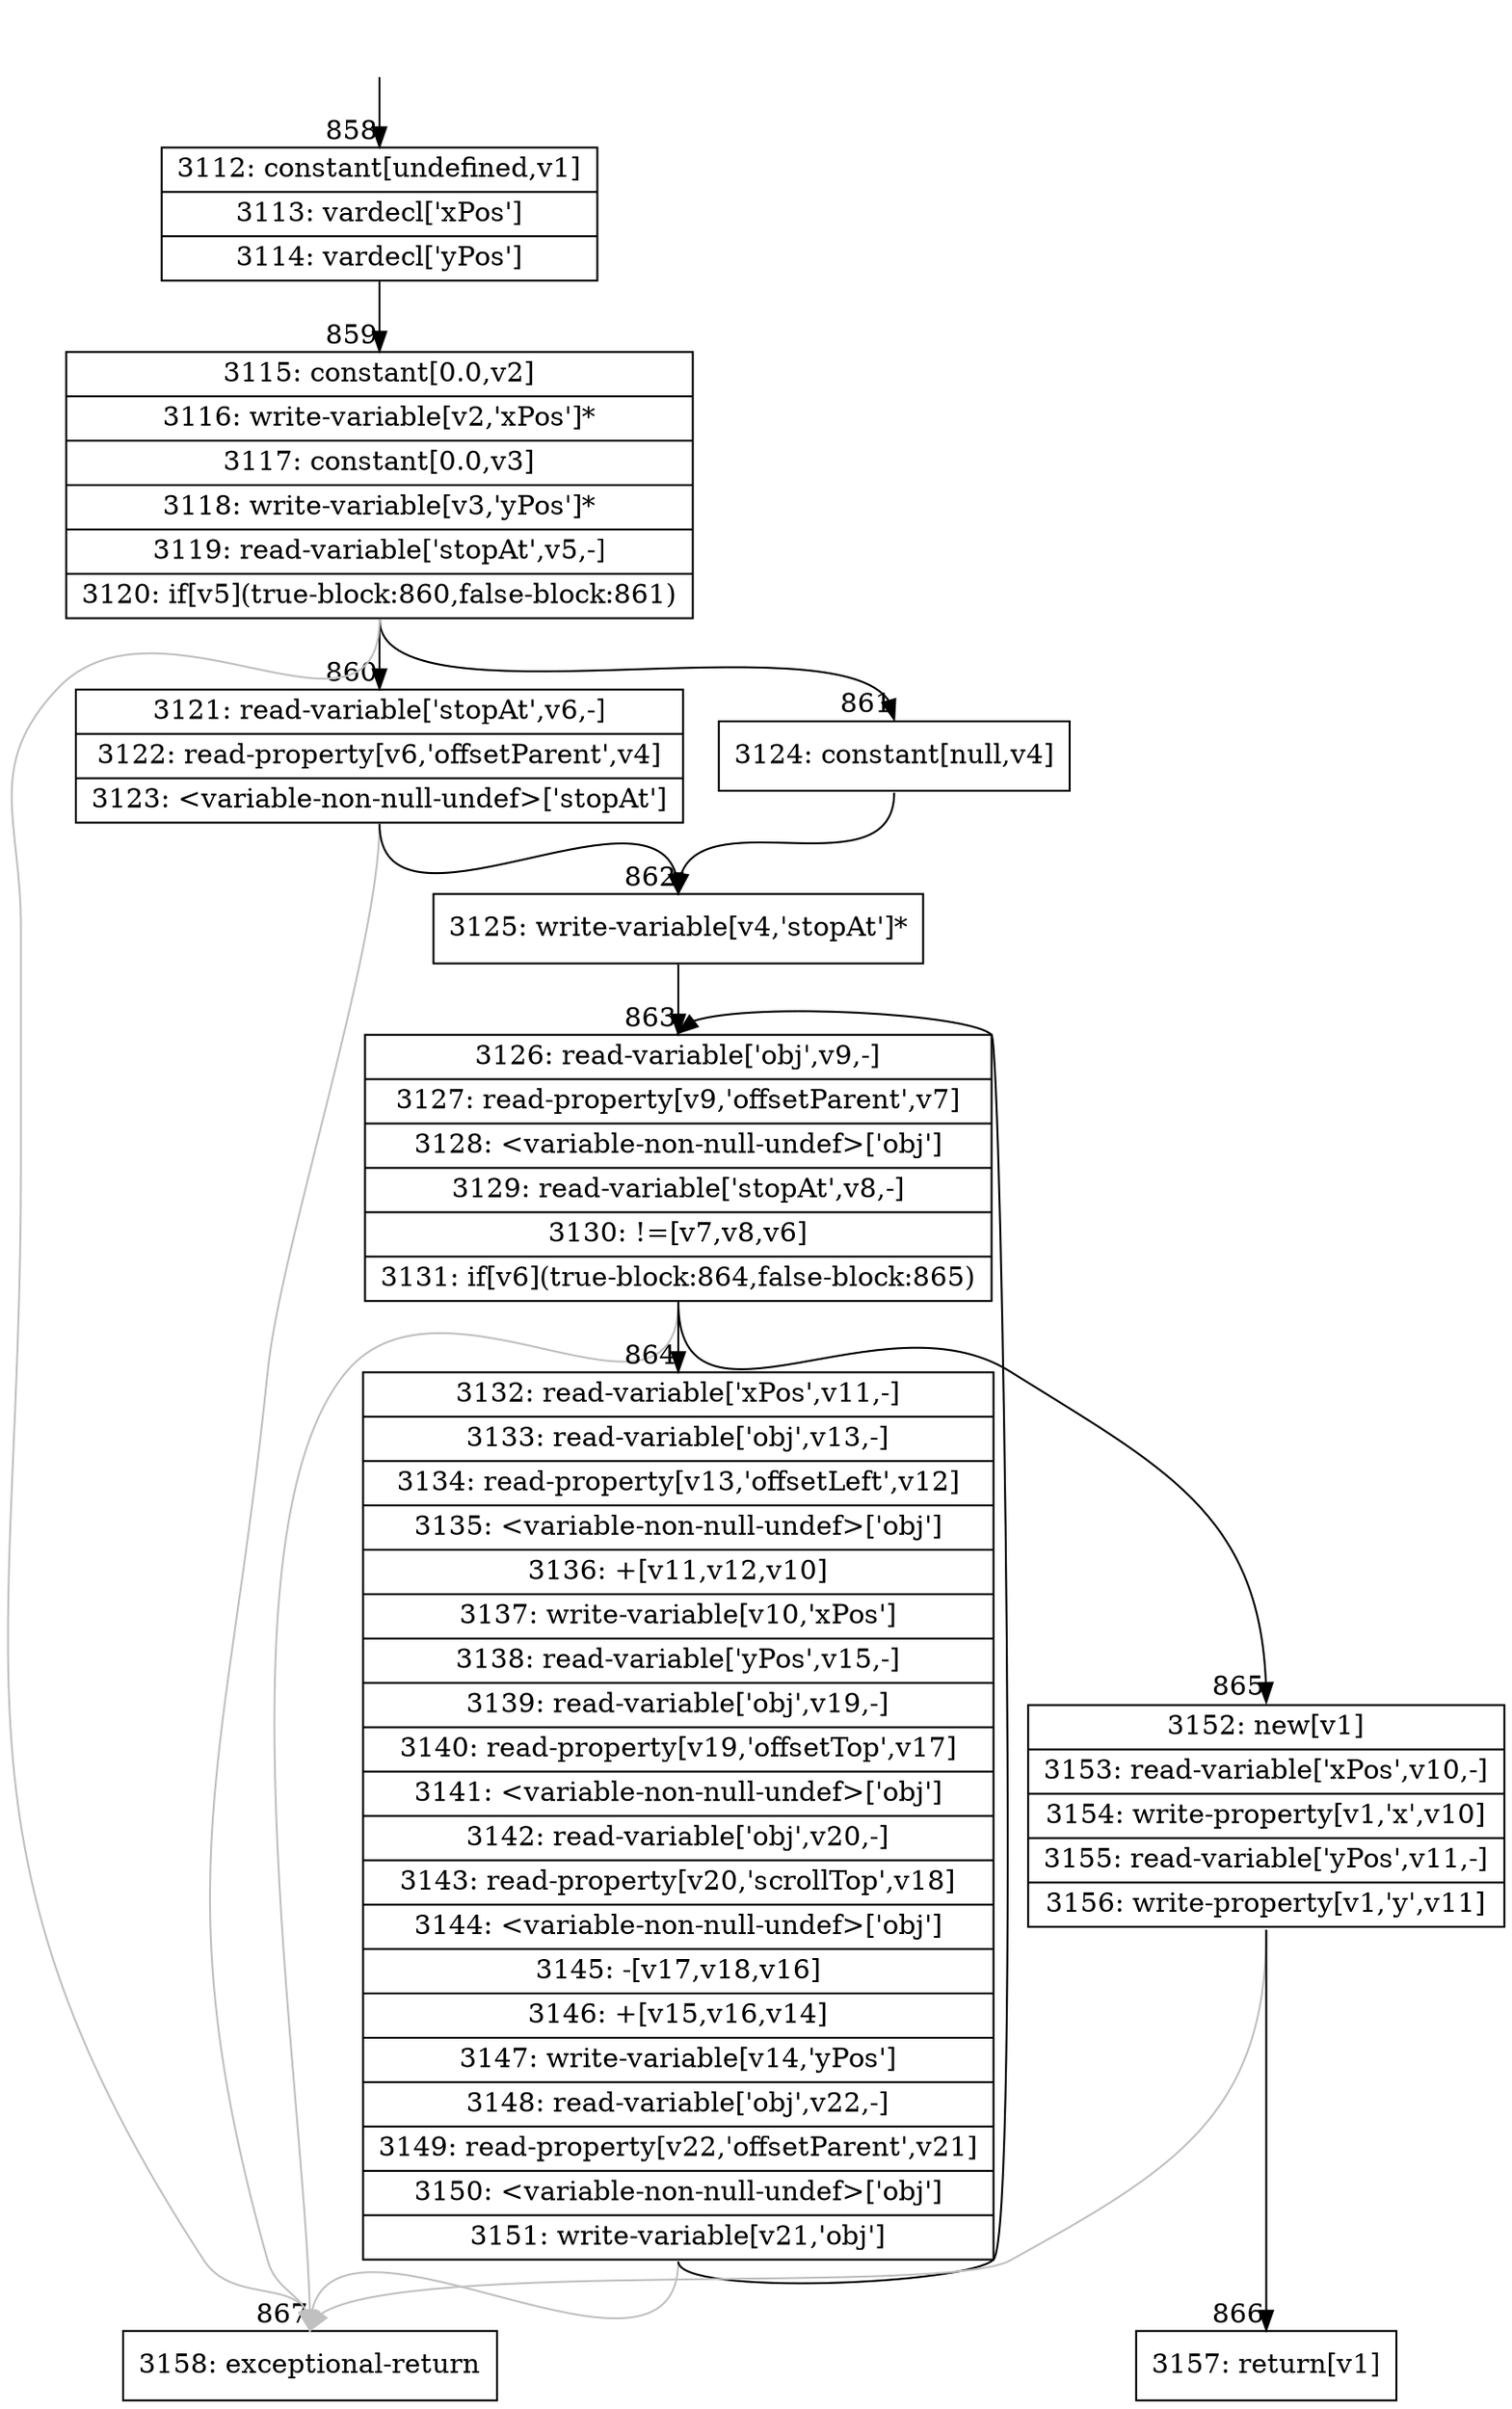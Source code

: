 digraph {
rankdir="TD"
BB_entry44[shape=none,label=""];
BB_entry44 -> BB858 [tailport=s, headport=n, headlabel="    858"]
BB858 [shape=record label="{3112: constant[undefined,v1]|3113: vardecl['xPos']|3114: vardecl['yPos']}" ] 
BB858 -> BB859 [tailport=s, headport=n, headlabel="      859"]
BB859 [shape=record label="{3115: constant[0.0,v2]|3116: write-variable[v2,'xPos']*|3117: constant[0.0,v3]|3118: write-variable[v3,'yPos']*|3119: read-variable['stopAt',v5,-]|3120: if[v5](true-block:860,false-block:861)}" ] 
BB859 -> BB860 [tailport=s, headport=n, headlabel="      860"]
BB859 -> BB861 [tailport=s, headport=n, headlabel="      861"]
BB859 -> BB867 [tailport=s, headport=n, color=gray, headlabel="      867"]
BB860 [shape=record label="{3121: read-variable['stopAt',v6,-]|3122: read-property[v6,'offsetParent',v4]|3123: \<variable-non-null-undef\>['stopAt']}" ] 
BB860 -> BB862 [tailport=s, headport=n, headlabel="      862"]
BB860 -> BB867 [tailport=s, headport=n, color=gray]
BB861 [shape=record label="{3124: constant[null,v4]}" ] 
BB861 -> BB862 [tailport=s, headport=n]
BB862 [shape=record label="{3125: write-variable[v4,'stopAt']*}" ] 
BB862 -> BB863 [tailport=s, headport=n, headlabel="      863"]
BB863 [shape=record label="{3126: read-variable['obj',v9,-]|3127: read-property[v9,'offsetParent',v7]|3128: \<variable-non-null-undef\>['obj']|3129: read-variable['stopAt',v8,-]|3130: !=[v7,v8,v6]|3131: if[v6](true-block:864,false-block:865)}" ] 
BB863 -> BB864 [tailport=s, headport=n, headlabel="      864"]
BB863 -> BB865 [tailport=s, headport=n, headlabel="      865"]
BB863 -> BB867 [tailport=s, headport=n, color=gray]
BB864 [shape=record label="{3132: read-variable['xPos',v11,-]|3133: read-variable['obj',v13,-]|3134: read-property[v13,'offsetLeft',v12]|3135: \<variable-non-null-undef\>['obj']|3136: +[v11,v12,v10]|3137: write-variable[v10,'xPos']|3138: read-variable['yPos',v15,-]|3139: read-variable['obj',v19,-]|3140: read-property[v19,'offsetTop',v17]|3141: \<variable-non-null-undef\>['obj']|3142: read-variable['obj',v20,-]|3143: read-property[v20,'scrollTop',v18]|3144: \<variable-non-null-undef\>['obj']|3145: -[v17,v18,v16]|3146: +[v15,v16,v14]|3147: write-variable[v14,'yPos']|3148: read-variable['obj',v22,-]|3149: read-property[v22,'offsetParent',v21]|3150: \<variable-non-null-undef\>['obj']|3151: write-variable[v21,'obj']}" ] 
BB864 -> BB863 [tailport=s, headport=n]
BB864 -> BB867 [tailport=s, headport=n, color=gray]
BB865 [shape=record label="{3152: new[v1]|3153: read-variable['xPos',v10,-]|3154: write-property[v1,'x',v10]|3155: read-variable['yPos',v11,-]|3156: write-property[v1,'y',v11]}" ] 
BB865 -> BB866 [tailport=s, headport=n, headlabel="      866"]
BB865 -> BB867 [tailport=s, headport=n, color=gray]
BB866 [shape=record label="{3157: return[v1]}" ] 
BB867 [shape=record label="{3158: exceptional-return}" ] 
//#$~ 632
}
